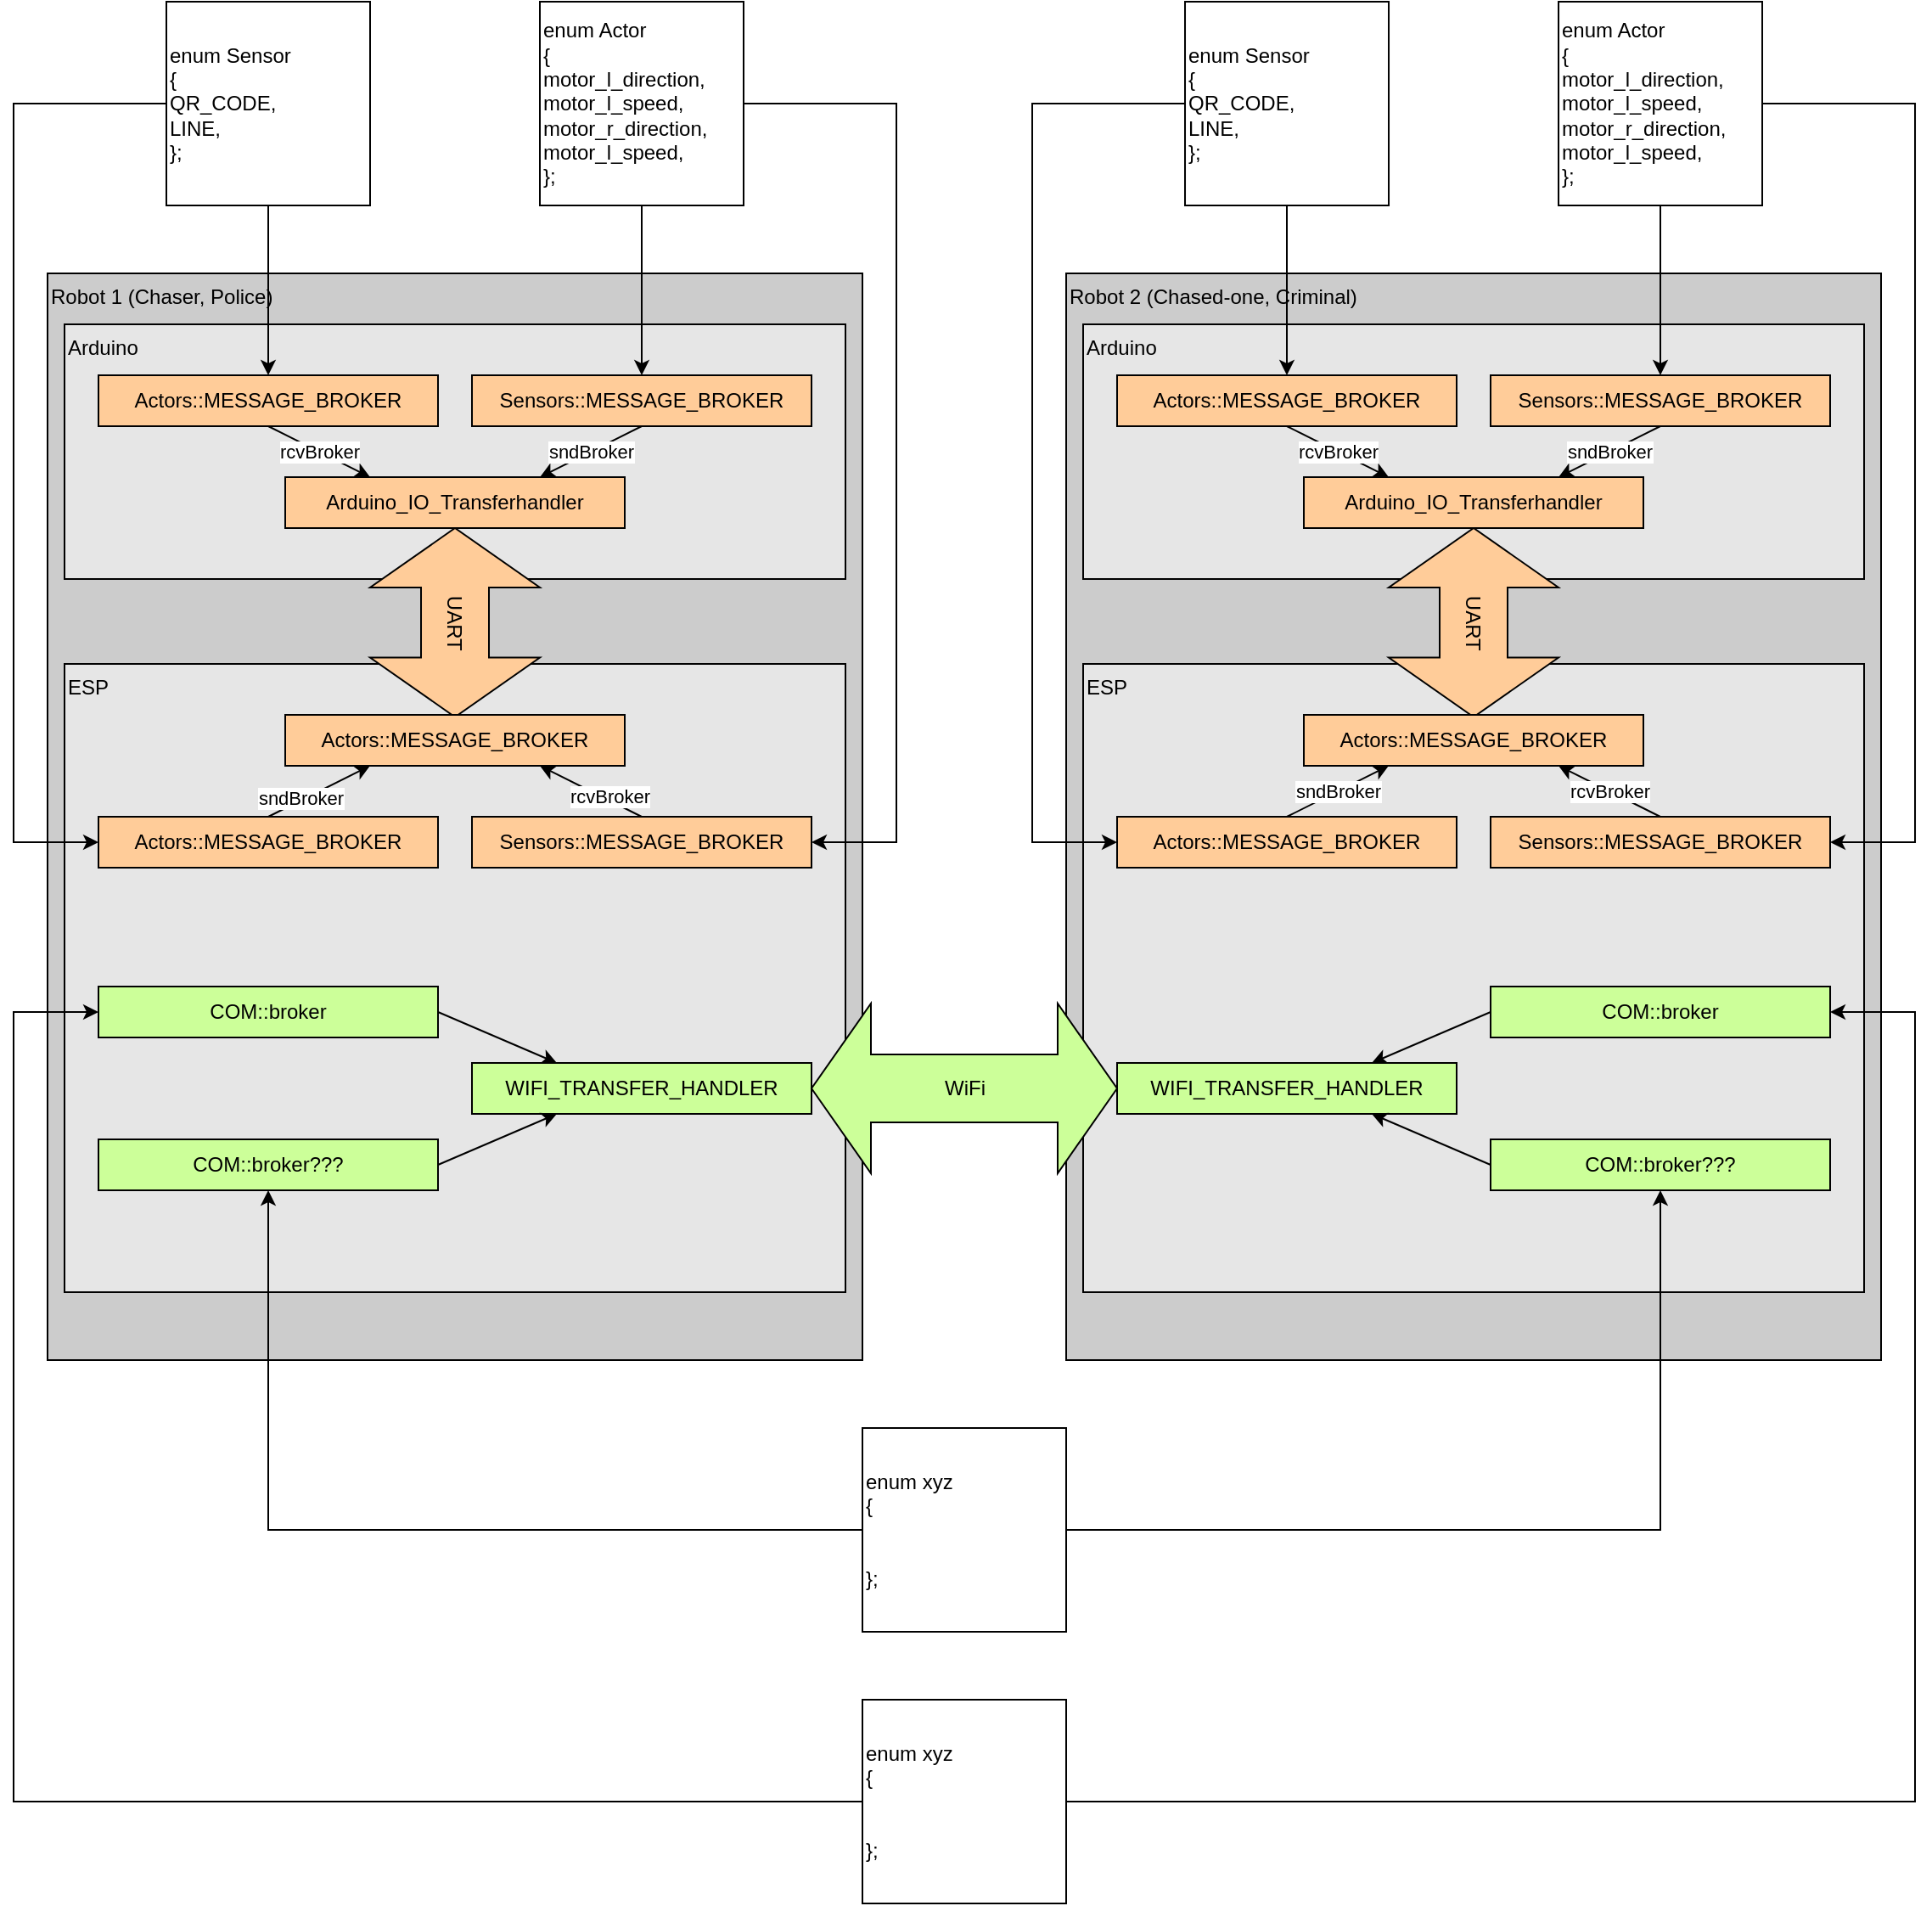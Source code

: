 <mxfile version="20.4.0" type="device"><diagram id="sh8j-TiL71u4g8iga6j7" name="Page-1"><mxGraphModel dx="1950" dy="1408" grid="1" gridSize="10" guides="1" tooltips="1" connect="1" arrows="1" fold="1" page="0" pageScale="1" pageWidth="827" pageHeight="1169" math="0" shadow="0"><root><mxCell id="0"/><mxCell id="1" parent="0"/><mxCell id="-vT7-uqYesEhNPbZqqy5-24" value="Robot 1 (Chaser, Police)" style="rounded=0;whiteSpace=wrap;html=1;align=left;verticalAlign=top;fillColor=#CCCCCC;" parent="1" vertex="1"><mxGeometry x="-160" y="80" width="480" height="640" as="geometry"/></mxCell><mxCell id="-vT7-uqYesEhNPbZqqy5-9" value="Arduino" style="rounded=0;whiteSpace=wrap;html=1;align=left;verticalAlign=top;fillColor=#E6E6E6;" parent="1" vertex="1"><mxGeometry x="-150" y="110" width="460" height="150" as="geometry"/></mxCell><mxCell id="-vT7-uqYesEhNPbZqqy5-10" value="ESP" style="rounded=0;whiteSpace=wrap;html=1;align=left;verticalAlign=top;fillColor=#E6E6E6;" parent="1" vertex="1"><mxGeometry x="-150" y="310" width="460" height="370" as="geometry"/></mxCell><mxCell id="-vT7-uqYesEhNPbZqqy5-11" value="Actors::MESSAGE_BROKER" style="rounded=0;whiteSpace=wrap;html=1;fillColor=#FFCC99;" parent="1" vertex="1"><mxGeometry x="-130" y="140" width="200" height="30" as="geometry"/></mxCell><mxCell id="-vT7-uqYesEhNPbZqqy5-14" value="UART" style="html=1;shadow=0;dashed=0;align=center;verticalAlign=middle;shape=mxgraph.arrows2.twoWayArrow;dy=0.6;dx=35;rotation=90;fillColor=#FFCC99;" parent="1" vertex="1"><mxGeometry x="24.38" y="235.63" width="111.25" height="100" as="geometry"/></mxCell><mxCell id="-vT7-uqYesEhNPbZqqy5-16" value="&lt;span style=&quot;color: rgb(0, 0, 0); font-family: Helvetica; font-size: 12px; font-style: normal; font-variant-ligatures: normal; font-variant-caps: normal; font-weight: 400; letter-spacing: normal; orphans: 2; text-align: center; text-indent: 0px; text-transform: none; widows: 2; word-spacing: 0px; -webkit-text-stroke-width: 0px; text-decoration-thickness: initial; text-decoration-style: initial; text-decoration-color: initial; float: none; display: inline !important;&quot;&gt;Sensors::MESSAGE_BROKER&lt;/span&gt;" style="rounded=0;whiteSpace=wrap;html=1;fillColor=#FFCC99;" parent="1" vertex="1"><mxGeometry x="90" y="140" width="200" height="30" as="geometry"/></mxCell><mxCell id="0Q2K15YDXJHgUXR2JB0Y-63" style="rounded=0;orthogonalLoop=1;jettySize=auto;html=1;exitX=1;exitY=0.5;exitDx=0;exitDy=0;entryX=0.25;entryY=0;entryDx=0;entryDy=0;" edge="1" parent="1" source="-vT7-uqYesEhNPbZqqy5-17" target="0Q2K15YDXJHgUXR2JB0Y-20"><mxGeometry relative="1" as="geometry"/></mxCell><mxCell id="-vT7-uqYesEhNPbZqqy5-17" value="COM::broker" style="rounded=0;whiteSpace=wrap;html=1;fillColor=#CCFF99;" parent="1" vertex="1"><mxGeometry x="-130" y="500" width="200" height="30" as="geometry"/></mxCell><mxCell id="0Q2K15YDXJHgUXR2JB0Y-17" style="rounded=0;orthogonalLoop=1;jettySize=auto;html=1;exitX=0.5;exitY=0;exitDx=0;exitDy=0;entryX=0.25;entryY=1;entryDx=0;entryDy=0;" edge="1" parent="1" source="-vT7-uqYesEhNPbZqqy5-18" target="0Q2K15YDXJHgUXR2JB0Y-16"><mxGeometry relative="1" as="geometry"/></mxCell><mxCell id="0Q2K15YDXJHgUXR2JB0Y-68" value="sndBroker" style="edgeLabel;html=1;align=center;verticalAlign=middle;resizable=0;points=[];" vertex="1" connectable="0" parent="0Q2K15YDXJHgUXR2JB0Y-17"><mxGeometry x="-0.325" y="1" relative="1" as="geometry"><mxPoint x="-1" as="offset"/></mxGeometry></mxCell><mxCell id="-vT7-uqYesEhNPbZqqy5-18" value="Actors::MESSAGE_BROKER" style="rounded=0;whiteSpace=wrap;html=1;fillColor=#FFCC99;" parent="1" vertex="1"><mxGeometry x="-130" y="400" width="200" height="30" as="geometry"/></mxCell><mxCell id="0Q2K15YDXJHgUXR2JB0Y-12" value="&lt;span style=&quot;color: rgb(0, 0, 0); font-family: Helvetica; font-size: 12px; font-style: normal; font-variant-ligatures: normal; font-variant-caps: normal; font-weight: 400; letter-spacing: normal; orphans: 2; text-align: center; text-indent: 0px; text-transform: none; widows: 2; word-spacing: 0px; -webkit-text-stroke-width: 0px; background-color: rgb(255, 204, 153); text-decoration-thickness: initial; text-decoration-style: initial; text-decoration-color: initial; float: none; display: inline !important;&quot;&gt;Arduino_IO_Transferhandler&lt;/span&gt;" style="rounded=0;whiteSpace=wrap;html=1;fillColor=#FFCC99;" vertex="1" parent="1"><mxGeometry x="-20" y="200" width="200" height="30" as="geometry"/></mxCell><mxCell id="0Q2K15YDXJHgUXR2JB0Y-14" value="rcvBroker" style="endArrow=classic;html=1;rounded=0;exitX=0.5;exitY=1;exitDx=0;exitDy=0;entryX=0.25;entryY=0;entryDx=0;entryDy=0;" edge="1" parent="1" source="-vT7-uqYesEhNPbZqqy5-11" target="0Q2K15YDXJHgUXR2JB0Y-12"><mxGeometry width="50" height="50" relative="1" as="geometry"><mxPoint x="360" y="230" as="sourcePoint"/><mxPoint x="410" y="180" as="targetPoint"/></mxGeometry></mxCell><mxCell id="0Q2K15YDXJHgUXR2JB0Y-15" value="sndBroker" style="endArrow=classic;html=1;rounded=0;exitX=0.5;exitY=1;exitDx=0;exitDy=0;entryX=0.75;entryY=0;entryDx=0;entryDy=0;" edge="1" parent="1" source="-vT7-uqYesEhNPbZqqy5-16" target="0Q2K15YDXJHgUXR2JB0Y-12"><mxGeometry width="50" height="50" relative="1" as="geometry"><mxPoint x="350" y="150" as="sourcePoint"/><mxPoint x="400" y="100" as="targetPoint"/></mxGeometry></mxCell><mxCell id="0Q2K15YDXJHgUXR2JB0Y-16" value="Actors::MESSAGE_BROKER" style="rounded=0;whiteSpace=wrap;html=1;fillColor=#FFCC99;" vertex="1" parent="1"><mxGeometry x="-20" y="340" width="200" height="30" as="geometry"/></mxCell><mxCell id="0Q2K15YDXJHgUXR2JB0Y-19" style="edgeStyle=none;rounded=0;orthogonalLoop=1;jettySize=auto;html=1;exitX=0.5;exitY=0;exitDx=0;exitDy=0;entryX=0.75;entryY=1;entryDx=0;entryDy=0;" edge="1" parent="1" source="0Q2K15YDXJHgUXR2JB0Y-18" target="0Q2K15YDXJHgUXR2JB0Y-16"><mxGeometry relative="1" as="geometry"/></mxCell><mxCell id="0Q2K15YDXJHgUXR2JB0Y-67" value="rcvBroker" style="edgeLabel;html=1;align=center;verticalAlign=middle;resizable=0;points=[];" vertex="1" connectable="0" parent="0Q2K15YDXJHgUXR2JB0Y-19"><mxGeometry x="-0.317" y="-2" relative="1" as="geometry"><mxPoint as="offset"/></mxGeometry></mxCell><mxCell id="0Q2K15YDXJHgUXR2JB0Y-18" value="&lt;span style=&quot;color: rgb(0, 0, 0); font-family: Helvetica; font-size: 12px; font-style: normal; font-variant-ligatures: normal; font-variant-caps: normal; font-weight: 400; letter-spacing: normal; orphans: 2; text-align: center; text-indent: 0px; text-transform: none; widows: 2; word-spacing: 0px; -webkit-text-stroke-width: 0px; text-decoration-thickness: initial; text-decoration-style: initial; text-decoration-color: initial; float: none; display: inline !important;&quot;&gt;Sensors::MESSAGE_BROKER&lt;/span&gt;" style="rounded=0;whiteSpace=wrap;html=1;fillColor=#FFCC99;" vertex="1" parent="1"><mxGeometry x="90" y="400" width="200" height="30" as="geometry"/></mxCell><mxCell id="0Q2K15YDXJHgUXR2JB0Y-20" value="&lt;span style=&quot;&quot;&gt;WIFI_TRANSFER_HANDLER&lt;/span&gt;" style="rounded=0;whiteSpace=wrap;html=1;fillColor=#CCFF99;" vertex="1" parent="1"><mxGeometry x="90" y="545" width="200" height="30" as="geometry"/></mxCell><mxCell id="0Q2K15YDXJHgUXR2JB0Y-64" style="edgeStyle=none;rounded=0;orthogonalLoop=1;jettySize=auto;html=1;exitX=1;exitY=0.5;exitDx=0;exitDy=0;entryX=0.25;entryY=1;entryDx=0;entryDy=0;" edge="1" parent="1" source="0Q2K15YDXJHgUXR2JB0Y-21" target="0Q2K15YDXJHgUXR2JB0Y-20"><mxGeometry relative="1" as="geometry"/></mxCell><mxCell id="0Q2K15YDXJHgUXR2JB0Y-21" value="COM::broker???" style="rounded=0;whiteSpace=wrap;html=1;fillColor=#CCFF99;" vertex="1" parent="1"><mxGeometry x="-130" y="590" width="200" height="30" as="geometry"/></mxCell><mxCell id="0Q2K15YDXJHgUXR2JB0Y-22" style="edgeStyle=none;rounded=0;orthogonalLoop=1;jettySize=auto;html=1;exitX=0.75;exitY=1;exitDx=0;exitDy=0;" edge="1" parent="1" source="-vT7-uqYesEhNPbZqqy5-17" target="-vT7-uqYesEhNPbZqqy5-17"><mxGeometry relative="1" as="geometry"/></mxCell><mxCell id="0Q2K15YDXJHgUXR2JB0Y-23" value="Robot 2 (Chased-one, Criminal)" style="rounded=0;whiteSpace=wrap;html=1;align=left;verticalAlign=top;fillColor=#CCCCCC;" vertex="1" parent="1"><mxGeometry x="440" y="80" width="480" height="640" as="geometry"/></mxCell><mxCell id="0Q2K15YDXJHgUXR2JB0Y-24" value="Arduino" style="rounded=0;whiteSpace=wrap;html=1;align=left;verticalAlign=top;fillColor=#E6E6E6;" vertex="1" parent="1"><mxGeometry x="450" y="110" width="460" height="150" as="geometry"/></mxCell><mxCell id="0Q2K15YDXJHgUXR2JB0Y-25" value="ESP" style="rounded=0;whiteSpace=wrap;html=1;align=left;verticalAlign=top;fillColor=#E6E6E6;" vertex="1" parent="1"><mxGeometry x="450" y="310" width="460" height="370" as="geometry"/></mxCell><mxCell id="0Q2K15YDXJHgUXR2JB0Y-26" value="Actors::MESSAGE_BROKER" style="rounded=0;whiteSpace=wrap;html=1;fillColor=#FFCC99;" vertex="1" parent="1"><mxGeometry x="470" y="140" width="200" height="30" as="geometry"/></mxCell><mxCell id="0Q2K15YDXJHgUXR2JB0Y-27" value="UART" style="html=1;shadow=0;dashed=0;align=center;verticalAlign=middle;shape=mxgraph.arrows2.twoWayArrow;dy=0.6;dx=35;rotation=90;fillColor=#FFCC99;" vertex="1" parent="1"><mxGeometry x="624.38" y="235.63" width="111.25" height="100" as="geometry"/></mxCell><mxCell id="0Q2K15YDXJHgUXR2JB0Y-28" value="&lt;span style=&quot;color: rgb(0, 0, 0); font-family: Helvetica; font-size: 12px; font-style: normal; font-variant-ligatures: normal; font-variant-caps: normal; font-weight: 400; letter-spacing: normal; orphans: 2; text-align: center; text-indent: 0px; text-transform: none; widows: 2; word-spacing: 0px; -webkit-text-stroke-width: 0px; text-decoration-thickness: initial; text-decoration-style: initial; text-decoration-color: initial; float: none; display: inline !important;&quot;&gt;Sensors::MESSAGE_BROKER&lt;/span&gt;" style="rounded=0;whiteSpace=wrap;html=1;fillColor=#FFCC99;" vertex="1" parent="1"><mxGeometry x="690" y="140" width="200" height="30" as="geometry"/></mxCell><mxCell id="0Q2K15YDXJHgUXR2JB0Y-65" style="edgeStyle=none;rounded=0;orthogonalLoop=1;jettySize=auto;html=1;exitX=0;exitY=0.5;exitDx=0;exitDy=0;entryX=0.75;entryY=0;entryDx=0;entryDy=0;" edge="1" parent="1" source="0Q2K15YDXJHgUXR2JB0Y-29" target="0Q2K15YDXJHgUXR2JB0Y-38"><mxGeometry relative="1" as="geometry"/></mxCell><mxCell id="0Q2K15YDXJHgUXR2JB0Y-29" value="COM::broker" style="rounded=0;whiteSpace=wrap;html=1;fillColor=#CCFF99;" vertex="1" parent="1"><mxGeometry x="690.01" y="500" width="200" height="30" as="geometry"/></mxCell><mxCell id="0Q2K15YDXJHgUXR2JB0Y-30" value="sndBroker" style="rounded=0;orthogonalLoop=1;jettySize=auto;html=1;exitX=0.5;exitY=0;exitDx=0;exitDy=0;entryX=0.25;entryY=1;entryDx=0;entryDy=0;" edge="1" source="0Q2K15YDXJHgUXR2JB0Y-31" target="0Q2K15YDXJHgUXR2JB0Y-35" parent="1"><mxGeometry relative="1" as="geometry"/></mxCell><mxCell id="0Q2K15YDXJHgUXR2JB0Y-31" value="Actors::MESSAGE_BROKER" style="rounded=0;whiteSpace=wrap;html=1;fillColor=#FFCC99;" vertex="1" parent="1"><mxGeometry x="470" y="400" width="200" height="30" as="geometry"/></mxCell><mxCell id="0Q2K15YDXJHgUXR2JB0Y-32" value="&lt;span style=&quot;color: rgb(0, 0, 0); font-family: Helvetica; font-size: 12px; font-style: normal; font-variant-ligatures: normal; font-variant-caps: normal; font-weight: 400; letter-spacing: normal; orphans: 2; text-align: center; text-indent: 0px; text-transform: none; widows: 2; word-spacing: 0px; -webkit-text-stroke-width: 0px; background-color: rgb(255, 204, 153); text-decoration-thickness: initial; text-decoration-style: initial; text-decoration-color: initial; float: none; display: inline !important;&quot;&gt;Arduino_IO_Transferhandler&lt;/span&gt;" style="rounded=0;whiteSpace=wrap;html=1;fillColor=#FFCC99;" vertex="1" parent="1"><mxGeometry x="580" y="200" width="200" height="30" as="geometry"/></mxCell><mxCell id="0Q2K15YDXJHgUXR2JB0Y-33" value="rcvBroker" style="endArrow=classic;html=1;rounded=0;exitX=0.5;exitY=1;exitDx=0;exitDy=0;entryX=0.25;entryY=0;entryDx=0;entryDy=0;" edge="1" source="0Q2K15YDXJHgUXR2JB0Y-26" target="0Q2K15YDXJHgUXR2JB0Y-32" parent="1"><mxGeometry width="50" height="50" relative="1" as="geometry"><mxPoint x="960" y="230" as="sourcePoint"/><mxPoint x="1010" y="180" as="targetPoint"/></mxGeometry></mxCell><mxCell id="0Q2K15YDXJHgUXR2JB0Y-34" value="sndBroker" style="endArrow=classic;html=1;rounded=0;exitX=0.5;exitY=1;exitDx=0;exitDy=0;entryX=0.75;entryY=0;entryDx=0;entryDy=0;" edge="1" source="0Q2K15YDXJHgUXR2JB0Y-28" target="0Q2K15YDXJHgUXR2JB0Y-32" parent="1"><mxGeometry width="50" height="50" relative="1" as="geometry"><mxPoint x="950" y="150" as="sourcePoint"/><mxPoint x="1000" y="100" as="targetPoint"/></mxGeometry></mxCell><mxCell id="0Q2K15YDXJHgUXR2JB0Y-35" value="Actors::MESSAGE_BROKER" style="rounded=0;whiteSpace=wrap;html=1;fillColor=#FFCC99;" vertex="1" parent="1"><mxGeometry x="580" y="340" width="200" height="30" as="geometry"/></mxCell><mxCell id="0Q2K15YDXJHgUXR2JB0Y-36" value="rcvBroker" style="edgeStyle=none;rounded=0;orthogonalLoop=1;jettySize=auto;html=1;exitX=0.5;exitY=0;exitDx=0;exitDy=0;entryX=0.75;entryY=1;entryDx=0;entryDy=0;" edge="1" source="0Q2K15YDXJHgUXR2JB0Y-37" target="0Q2K15YDXJHgUXR2JB0Y-35" parent="1"><mxGeometry relative="1" as="geometry"/></mxCell><mxCell id="0Q2K15YDXJHgUXR2JB0Y-37" value="&lt;span style=&quot;color: rgb(0, 0, 0); font-family: Helvetica; font-size: 12px; font-style: normal; font-variant-ligatures: normal; font-variant-caps: normal; font-weight: 400; letter-spacing: normal; orphans: 2; text-align: center; text-indent: 0px; text-transform: none; widows: 2; word-spacing: 0px; -webkit-text-stroke-width: 0px; text-decoration-thickness: initial; text-decoration-style: initial; text-decoration-color: initial; float: none; display: inline !important;&quot;&gt;Sensors::MESSAGE_BROKER&lt;/span&gt;" style="rounded=0;whiteSpace=wrap;html=1;fillColor=#FFCC99;" vertex="1" parent="1"><mxGeometry x="690" y="400" width="200" height="30" as="geometry"/></mxCell><mxCell id="0Q2K15YDXJHgUXR2JB0Y-38" value="&lt;span style=&quot;&quot;&gt;WIFI_TRANSFER_HANDLER&lt;/span&gt;" style="rounded=0;whiteSpace=wrap;html=1;fillColor=#CCFF99;" vertex="1" parent="1"><mxGeometry x="470" y="545" width="200" height="30" as="geometry"/></mxCell><mxCell id="0Q2K15YDXJHgUXR2JB0Y-66" style="edgeStyle=none;rounded=0;orthogonalLoop=1;jettySize=auto;html=1;exitX=0;exitY=0.5;exitDx=0;exitDy=0;entryX=0.75;entryY=1;entryDx=0;entryDy=0;" edge="1" parent="1" source="0Q2K15YDXJHgUXR2JB0Y-39" target="0Q2K15YDXJHgUXR2JB0Y-38"><mxGeometry relative="1" as="geometry"/></mxCell><mxCell id="0Q2K15YDXJHgUXR2JB0Y-39" value="COM::broker???" style="rounded=0;whiteSpace=wrap;html=1;fillColor=#CCFF99;" vertex="1" parent="1"><mxGeometry x="690" y="590" width="200" height="30" as="geometry"/></mxCell><mxCell id="0Q2K15YDXJHgUXR2JB0Y-40" style="edgeStyle=none;rounded=0;orthogonalLoop=1;jettySize=auto;html=1;exitX=0.75;exitY=1;exitDx=0;exitDy=0;" edge="1" source="0Q2K15YDXJHgUXR2JB0Y-29" target="0Q2K15YDXJHgUXR2JB0Y-29" parent="1"><mxGeometry relative="1" as="geometry"/></mxCell><mxCell id="-vT7-uqYesEhNPbZqqy5-13" value="WiFi" style="html=1;shadow=0;dashed=0;align=center;verticalAlign=middle;shape=mxgraph.arrows2.twoWayArrow;dy=0.6;dx=35;fillColor=#CCFF99;" parent="1" vertex="1"><mxGeometry x="290" y="510" width="180" height="100" as="geometry"/></mxCell><mxCell id="0Q2K15YDXJHgUXR2JB0Y-43" style="edgeStyle=none;rounded=0;orthogonalLoop=1;jettySize=auto;html=1;exitX=0.5;exitY=1;exitDx=0;exitDy=0;entryX=0.5;entryY=0;entryDx=0;entryDy=0;" edge="1" parent="1" source="0Q2K15YDXJHgUXR2JB0Y-41" target="-vT7-uqYesEhNPbZqqy5-16"><mxGeometry relative="1" as="geometry"/></mxCell><mxCell id="0Q2K15YDXJHgUXR2JB0Y-45" style="edgeStyle=elbowEdgeStyle;rounded=0;orthogonalLoop=1;jettySize=auto;html=1;exitX=1;exitY=0.5;exitDx=0;exitDy=0;entryX=1;entryY=0.5;entryDx=0;entryDy=0;" edge="1" parent="1" source="0Q2K15YDXJHgUXR2JB0Y-41" target="0Q2K15YDXJHgUXR2JB0Y-18"><mxGeometry relative="1" as="geometry"><Array as="points"><mxPoint x="340" y="220"/></Array></mxGeometry></mxCell><mxCell id="0Q2K15YDXJHgUXR2JB0Y-41" value="enum Actor &lt;br&gt;{&lt;br&gt;motor_l_direction,&lt;br&gt;motor_l_speed,&lt;br&gt;motor_r_direction,&lt;br&gt;motor_l_speed,&lt;br&gt;};" style="rounded=0;whiteSpace=wrap;html=1;labelBackgroundColor=none;fillColor=#FFFFFF;align=left;" vertex="1" parent="1"><mxGeometry x="130" y="-80" width="120" height="120" as="geometry"/></mxCell><mxCell id="0Q2K15YDXJHgUXR2JB0Y-44" style="edgeStyle=none;rounded=0;orthogonalLoop=1;jettySize=auto;html=1;exitX=0.5;exitY=1;exitDx=0;exitDy=0;entryX=0.5;entryY=0;entryDx=0;entryDy=0;" edge="1" parent="1" source="0Q2K15YDXJHgUXR2JB0Y-42" target="-vT7-uqYesEhNPbZqqy5-11"><mxGeometry relative="1" as="geometry"/></mxCell><mxCell id="0Q2K15YDXJHgUXR2JB0Y-42" value="enum Sensor&lt;br&gt;{&lt;br&gt;QR_CODE,&lt;br&gt;LINE,&lt;br&gt;};" style="rounded=0;whiteSpace=wrap;html=1;labelBackgroundColor=none;fillColor=#FFFFFF;align=left;" vertex="1" parent="1"><mxGeometry x="-90" y="-80" width="120" height="120" as="geometry"/></mxCell><mxCell id="0Q2K15YDXJHgUXR2JB0Y-47" style="edgeStyle=elbowEdgeStyle;rounded=0;orthogonalLoop=1;jettySize=auto;html=1;exitX=0;exitY=0.5;exitDx=0;exitDy=0;entryX=0;entryY=0.5;entryDx=0;entryDy=0;" edge="1" parent="1" source="0Q2K15YDXJHgUXR2JB0Y-42" target="-vT7-uqYesEhNPbZqqy5-18"><mxGeometry relative="1" as="geometry"><mxPoint x="250" y="-20" as="sourcePoint"/><mxPoint x="290" y="415" as="targetPoint"/><Array as="points"><mxPoint x="-180" y="210"/><mxPoint x="340" y="220"/></Array></mxGeometry></mxCell><mxCell id="0Q2K15YDXJHgUXR2JB0Y-48" value="enum Sensor&lt;br&gt;{&lt;br&gt;QR_CODE,&lt;br&gt;LINE,&lt;br&gt;};" style="rounded=0;whiteSpace=wrap;html=1;labelBackgroundColor=none;fillColor=#FFFFFF;align=left;" vertex="1" parent="1"><mxGeometry x="510.01" y="-80" width="120" height="120" as="geometry"/></mxCell><mxCell id="0Q2K15YDXJHgUXR2JB0Y-49" style="edgeStyle=elbowEdgeStyle;rounded=0;orthogonalLoop=1;jettySize=auto;html=1;exitX=0;exitY=0.5;exitDx=0;exitDy=0;entryX=0;entryY=0.5;entryDx=0;entryDy=0;" edge="1" source="0Q2K15YDXJHgUXR2JB0Y-48" parent="1" target="0Q2K15YDXJHgUXR2JB0Y-31"><mxGeometry relative="1" as="geometry"><mxPoint x="850.01" y="-20" as="sourcePoint"/><mxPoint x="470.01" y="415" as="targetPoint"/><Array as="points"><mxPoint x="420.01" y="210"/><mxPoint x="940.01" y="220"/></Array></mxGeometry></mxCell><mxCell id="0Q2K15YDXJHgUXR2JB0Y-50" style="edgeStyle=none;rounded=0;orthogonalLoop=1;jettySize=auto;html=1;exitX=0.5;exitY=1;exitDx=0;exitDy=0;entryX=0.5;entryY=0;entryDx=0;entryDy=0;" edge="1" source="0Q2K15YDXJHgUXR2JB0Y-48" parent="1" target="0Q2K15YDXJHgUXR2JB0Y-26"><mxGeometry relative="1" as="geometry"><mxPoint x="570.01" y="140" as="targetPoint"/></mxGeometry></mxCell><mxCell id="0Q2K15YDXJHgUXR2JB0Y-51" style="edgeStyle=none;rounded=0;orthogonalLoop=1;jettySize=auto;html=1;exitX=0.5;exitY=1;exitDx=0;exitDy=0;entryX=0.5;entryY=0;entryDx=0;entryDy=0;" edge="1" source="0Q2K15YDXJHgUXR2JB0Y-52" parent="1" target="0Q2K15YDXJHgUXR2JB0Y-28"><mxGeometry relative="1" as="geometry"><mxPoint x="790.01" y="140" as="targetPoint"/></mxGeometry></mxCell><mxCell id="0Q2K15YDXJHgUXR2JB0Y-52" value="enum Actor &lt;br&gt;{&lt;br&gt;motor_l_direction,&lt;br&gt;motor_l_speed,&lt;br&gt;motor_r_direction,&lt;br&gt;motor_l_speed,&lt;br&gt;};" style="rounded=0;whiteSpace=wrap;html=1;labelBackgroundColor=none;fillColor=#FFFFFF;align=left;" vertex="1" parent="1"><mxGeometry x="730.01" y="-80" width="120" height="120" as="geometry"/></mxCell><mxCell id="0Q2K15YDXJHgUXR2JB0Y-53" style="edgeStyle=elbowEdgeStyle;rounded=0;orthogonalLoop=1;jettySize=auto;html=1;exitX=1;exitY=0.5;exitDx=0;exitDy=0;entryX=1;entryY=0.5;entryDx=0;entryDy=0;" edge="1" source="0Q2K15YDXJHgUXR2JB0Y-52" parent="1" target="0Q2K15YDXJHgUXR2JB0Y-37"><mxGeometry relative="1" as="geometry"><mxPoint x="890.01" y="415" as="targetPoint"/><Array as="points"><mxPoint x="940.01" y="220"/></Array></mxGeometry></mxCell><mxCell id="0Q2K15YDXJHgUXR2JB0Y-58" style="edgeStyle=elbowEdgeStyle;rounded=0;orthogonalLoop=1;jettySize=auto;html=1;exitX=0;exitY=0.5;exitDx=0;exitDy=0;entryX=0;entryY=0.5;entryDx=0;entryDy=0;" edge="1" parent="1" source="0Q2K15YDXJHgUXR2JB0Y-55" target="-vT7-uqYesEhNPbZqqy5-17"><mxGeometry relative="1" as="geometry"><Array as="points"><mxPoint x="-180" y="750"/></Array></mxGeometry></mxCell><mxCell id="0Q2K15YDXJHgUXR2JB0Y-59" style="edgeStyle=elbowEdgeStyle;rounded=0;orthogonalLoop=1;jettySize=auto;html=1;exitX=1;exitY=0.5;exitDx=0;exitDy=0;entryX=1;entryY=0.5;entryDx=0;entryDy=0;" edge="1" parent="1" source="0Q2K15YDXJHgUXR2JB0Y-55" target="0Q2K15YDXJHgUXR2JB0Y-29"><mxGeometry relative="1" as="geometry"><Array as="points"><mxPoint x="940" y="750"/></Array></mxGeometry></mxCell><mxCell id="0Q2K15YDXJHgUXR2JB0Y-55" value="enum xyz&lt;br&gt;{&lt;br&gt;&lt;br&gt;&lt;br&gt;};" style="rounded=0;whiteSpace=wrap;html=1;labelBackgroundColor=none;fillColor=#FFFFFF;align=left;" vertex="1" parent="1"><mxGeometry x="320" y="920" width="120" height="120" as="geometry"/></mxCell><mxCell id="0Q2K15YDXJHgUXR2JB0Y-60" style="edgeStyle=elbowEdgeStyle;rounded=0;orthogonalLoop=1;jettySize=auto;html=1;exitX=1;exitY=0.5;exitDx=0;exitDy=0;entryX=0.5;entryY=1;entryDx=0;entryDy=0;" edge="1" parent="1" source="0Q2K15YDXJHgUXR2JB0Y-56" target="0Q2K15YDXJHgUXR2JB0Y-39"><mxGeometry relative="1" as="geometry"><Array as="points"><mxPoint x="790" y="720"/></Array></mxGeometry></mxCell><mxCell id="0Q2K15YDXJHgUXR2JB0Y-61" style="edgeStyle=elbowEdgeStyle;rounded=0;orthogonalLoop=1;jettySize=auto;html=1;exitX=0;exitY=0.5;exitDx=0;exitDy=0;entryX=0.5;entryY=1;entryDx=0;entryDy=0;" edge="1" parent="1" source="0Q2K15YDXJHgUXR2JB0Y-56" target="0Q2K15YDXJHgUXR2JB0Y-21"><mxGeometry relative="1" as="geometry"><Array as="points"><mxPoint x="-30" y="720"/></Array></mxGeometry></mxCell><mxCell id="0Q2K15YDXJHgUXR2JB0Y-56" value="enum xyz&lt;br&gt;{&lt;br&gt;&lt;br&gt;&lt;br&gt;};" style="rounded=0;whiteSpace=wrap;html=1;labelBackgroundColor=none;fillColor=#FFFFFF;align=left;" vertex="1" parent="1"><mxGeometry x="320" y="760" width="120" height="120" as="geometry"/></mxCell></root></mxGraphModel></diagram></mxfile>